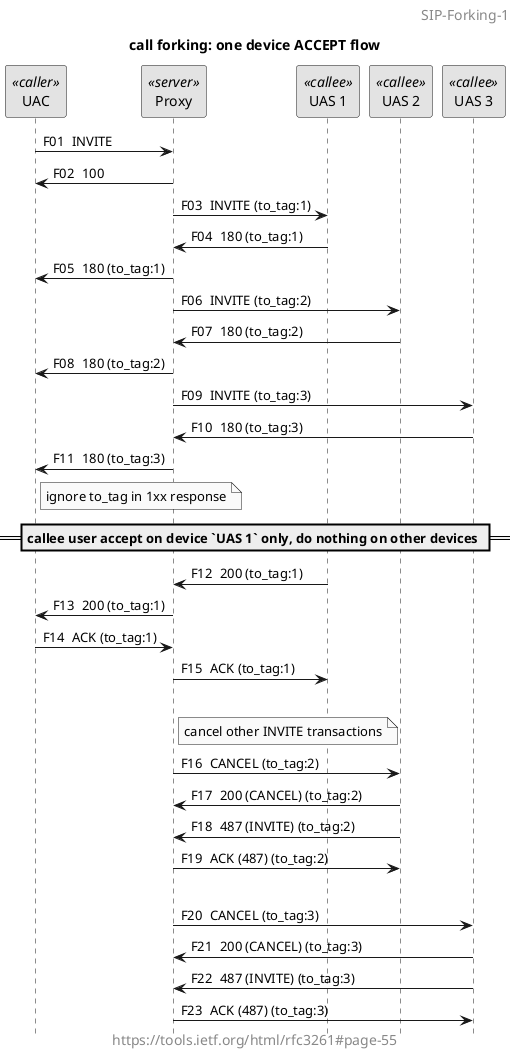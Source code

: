 @startuml
title call forking: one device ACCEPT flow

skinparam monochrome true
autonumber "F00 "
hide footbox
'skinparam BoxPadding 40

skinparam headerFontSize 14
header SIP-Forking-1

'box "caller"
participant "UAC" as Caller_UAC <<caller>>
'end box

'box "proxy"
participant "Proxy" as Proxy <<server>>
'end box

'box "callee"
participant "UAS 1" as Callee_UAS_1 <<callee>>
participant "UAS 2" as Callee_UAS_2 <<callee>>
participant "UAS 3" as Callee_UAS_3 <<callee>>
'end box

Caller_UAC -> Proxy: INVITE
Caller_UAC <- Proxy: 100

Proxy -> Callee_UAS_1: INVITE (to_tag:1)
Proxy <- Callee_UAS_1: 180 (to_tag:1)
Caller_UAC <- Proxy: 180 (to_tag:1)

Proxy -> Callee_UAS_2: INVITE (to_tag:2)
Proxy <- Callee_UAS_2: 180 (to_tag:2)
Caller_UAC <- Proxy: 180 (to_tag:2)

Proxy -> Callee_UAS_3: INVITE (to_tag:3)
Proxy <- Callee_UAS_3: 180 (to_tag:3)
Caller_UAC <- Proxy: 180 (to_tag:3)

note right of Caller_UAC: ignore to_tag in 1xx response

== callee user accept on device `UAS 1` only, do nothing on other devices ==

Proxy <- Callee_UAS_1: 200 (to_tag:1)
Caller_UAC <- Proxy: 200 (to_tag:1)
Caller_UAC -> Proxy: ACK (to_tag:1)
Proxy -> Callee_UAS_1: ACK (to_tag:1)
|||
note right of Proxy: cancel other INVITE transactions

Proxy -> Callee_UAS_2: CANCEL (to_tag:2)
Proxy <- Callee_UAS_2: 200 (CANCEL) (to_tag:2)
Proxy <- Callee_UAS_2: 487 (INVITE) (to_tag:2)
Proxy -> Callee_UAS_2: ACK (487) (to_tag:2)
|||
Proxy -> Callee_UAS_3: CANCEL (to_tag:3)
Proxy <- Callee_UAS_3: 200 (CANCEL) (to_tag:3)
Proxy <- Callee_UAS_3: 487 (INVITE) (to_tag:3)
Proxy -> Callee_UAS_3: ACK (487) (to_tag:3)

skinparam footerFontSize 14
footer https://tools.ietf.org/html/rfc3261#page-55

@enduml
